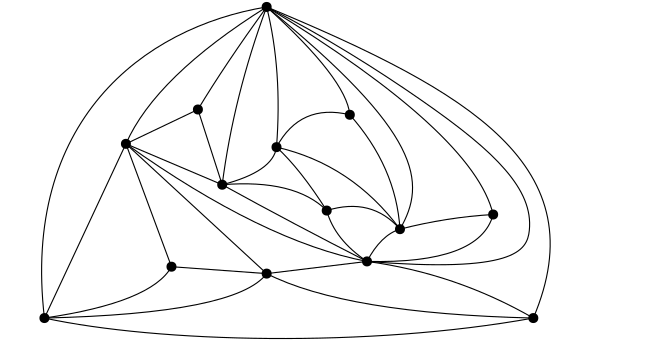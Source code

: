 <?xml version="1.0"?>
<!DOCTYPE ipe SYSTEM "ipe.dtd">
<ipe version="70206" creator="Ipe 7.2.7">
<info created="D:20180531131222" modified="D:20180531131222"/>
<ipestyle name="basic">
<symbol name="arrow/arc(spx)">
<path stroke="sym-stroke" fill="sym-stroke" pen="sym-pen">
0 0 m
-1 0.333 l
-1 -0.333 l
h
</path>
</symbol>
<symbol name="arrow/farc(spx)">
<path stroke="sym-stroke" fill="white" pen="sym-pen">
0 0 m
-1 0.333 l
-1 -0.333 l
h
</path>
</symbol>
<symbol name="arrow/ptarc(spx)">
<path stroke="sym-stroke" fill="sym-stroke" pen="sym-pen">
0 0 m
-1 0.333 l
-0.8 0 l
-1 -0.333 l
h
</path>
</symbol>
<symbol name="arrow/fptarc(spx)">
<path stroke="sym-stroke" fill="white" pen="sym-pen">
0 0 m
-1 0.333 l
-0.8 0 l
-1 -0.333 l
h
</path>
</symbol>
<symbol name="mark/circle(sx)" transformations="translations">
<path fill="sym-stroke">
0.6 0 0 0.6 0 0 e
0.4 0 0 0.4 0 0 e
</path>
</symbol>
<symbol name="mark/disk(sx)" transformations="translations">
<path fill="sym-stroke">
0.6 0 0 0.6 0 0 e
</path>
</symbol>
<symbol name="mark/fdisk(sfx)" transformations="translations">
<group>
<path fill="sym-fill">
0.5 0 0 0.5 0 0 e
</path>
<path fill="sym-stroke" fillrule="eofill">
0.6 0 0 0.6 0 0 e
0.4 0 0 0.4 0 0 e
</path>
</group>
</symbol>
<symbol name="mark/box(sx)" transformations="translations">
<path fill="sym-stroke" fillrule="eofill">
-0.6 -0.6 m
0.6 -0.6 l
0.6 0.6 l
-0.6 0.6 l
h
-0.4 -0.4 m
0.4 -0.4 l
0.4 0.4 l
-0.4 0.4 l
h
</path>
</symbol>
<symbol name="mark/square(sx)" transformations="translations">
<path fill="sym-stroke">
-0.6 -0.6 m
0.6 -0.6 l
0.6 0.6 l
-0.6 0.6 l
h
</path>
</symbol>
<symbol name="mark/fsquare(sfx)" transformations="translations">
<group>
<path fill="sym-fill">
-0.5 -0.5 m
0.5 -0.5 l
0.5 0.5 l
-0.5 0.5 l
h
</path>
<path fill="sym-stroke" fillrule="eofill">
-0.6 -0.6 m
0.6 -0.6 l
0.6 0.6 l
-0.6 0.6 l
h
-0.4 -0.4 m
0.4 -0.4 l
0.4 0.4 l
-0.4 0.4 l
h
</path>
</group>
</symbol>
<symbol name="mark/cross(sx)" transformations="translations">
<group>
<path fill="sym-stroke">
-0.43 -0.57 m
0.57 0.43 l
0.43 0.57 l
-0.57 -0.43 l
h
</path>
<path fill="sym-stroke">
-0.43 0.57 m
0.57 -0.43 l
0.43 -0.57 l
-0.57 0.43 l
h
</path>
</group>
</symbol>
<symbol name="arrow/fnormal(spx)">
<path stroke="sym-stroke" fill="white" pen="sym-pen">
0 0 m
-1 0.333 l
-1 -0.333 l
h
</path>
</symbol>
<symbol name="arrow/pointed(spx)">
<path stroke="sym-stroke" fill="sym-stroke" pen="sym-pen">
0 0 m
-1 0.333 l
-0.8 0 l
-1 -0.333 l
h
</path>
</symbol>
<symbol name="arrow/fpointed(spx)">
<path stroke="sym-stroke" fill="white" pen="sym-pen">
0 0 m
-1 0.333 l
-0.8 0 l
-1 -0.333 l
h
</path>
</symbol>
<symbol name="arrow/linear(spx)">
<path stroke="sym-stroke" pen="sym-pen">
-1 0.333 m
0 0 l
-1 -0.333 l
</path>
</symbol>
<symbol name="arrow/fdouble(spx)">
<path stroke="sym-stroke" fill="white" pen="sym-pen">
0 0 m
-1 0.333 l
-1 -0.333 l
h
-1 0 m
-2 0.333 l
-2 -0.333 l
h
</path>
</symbol>
<symbol name="arrow/double(spx)">
<path stroke="sym-stroke" fill="sym-stroke" pen="sym-pen">
0 0 m
-1 0.333 l
-1 -0.333 l
h
-1 0 m
-2 0.333 l
-2 -0.333 l
h
</path>
</symbol>
<pen name="heavier" value="0.8"/>
<pen name="fat" value="1.2"/>
<pen name="ultrafat" value="2"/>
<symbolsize name="large" value="5"/>
<symbolsize name="small" value="2"/>
<symbolsize name="tiny" value="1.1"/>
<arrowsize name="large" value="10"/>
<arrowsize name="small" value="5"/>
<arrowsize name="tiny" value="3"/>
<color name="red" value="1 0 0"/>
<color name="green" value="0 1 0"/>
<color name="blue" value="0 0 1"/>
<color name="yellow" value="1 1 0"/>
<color name="orange" value="1 0.647 0"/>
<color name="gold" value="1 0.843 0"/>
<color name="purple" value="0.627 0.125 0.941"/>
<color name="gray" value="0.745"/>
<color name="brown" value="0.647 0.165 0.165"/>
<color name="navy" value="0 0 0.502"/>
<color name="pink" value="1 0.753 0.796"/>
<color name="seagreen" value="0.18 0.545 0.341"/>
<color name="turquoise" value="0.251 0.878 0.816"/>
<color name="violet" value="0.933 0.51 0.933"/>
<color name="darkblue" value="0 0 0.545"/>
<color name="darkcyan" value="0 0.545 0.545"/>
<color name="darkgray" value="0.663"/>
<color name="darkgreen" value="0 0.392 0"/>
<color name="darkmagenta" value="0.545 0 0.545"/>
<color name="darkorange" value="1 0.549 0"/>
<color name="darkred" value="0.545 0 0"/>
<color name="lightblue" value="0.678 0.847 0.902"/>
<color name="lightcyan" value="0.878 1 1"/>
<color name="lightgray" value="0.827"/>
<color name="lightgreen" value="0.565 0.933 0.565"/>
<color name="lightyellow" value="1 1 0.878"/>
<dashstyle name="dashed" value="[4] 0"/>
<dashstyle name="dotted" value="[1 3] 0"/>
<dashstyle name="dash dotted" value="[4 2 1 2] 0"/>
<dashstyle name="dash dot dotted" value="[4 2 1 2 1 2] 0"/>
<textsize name="large" value="\large"/>
<textsize name="Large" value="\Large"/>
<textsize name="LARGE" value="\LARGE"/>
<textsize name="huge" value="\huge"/>
<textsize name="Huge" value="\Huge"/>
<textsize name="small" value="\small"/>
<textsize name="footnote" value="\footnotesize"/>
<textsize name="tiny" value="\tiny"/>
<textstyle name="center" begin="\begin{center}" end="\end{center}"/>
<textstyle name="itemize" begin="\begin{itemize}" end="\end{itemize}"/>
<textstyle name="item" begin="\begin{itemize}\item{}" end="\end{itemize}"/>
<gridsize name="4 pts" value="4"/>
<gridsize name="8 pts (~3 mm)" value="8"/>
<gridsize name="16 pts (~6 mm)" value="16"/>
<gridsize name="32 pts (~12 mm)" value="32"/>
<gridsize name="10 pts (~3.5 mm)" value="10"/>
<gridsize name="20 pts (~7 mm)" value="20"/>
<gridsize name="14 pts (~5 mm)" value="14"/>
<gridsize name="28 pts (~10 mm)" value="28"/>
<gridsize name="56 pts (~20 mm)" value="56"/>
<anglesize name="90 deg" value="90"/>
<anglesize name="60 deg" value="60"/>
<anglesize name="45 deg" value="45"/>
<anglesize name="30 deg" value="30"/>
<anglesize name="22.5 deg" value="22.5"/>
<opacity name="10%" value="0.1"/>
<opacity name="30%" value="0.3"/>
<opacity name="50%" value="0.5"/>
<opacity name="75%" value="0.75"/>
<tiling name="falling" angle="-60" step="4" width="1"/>
<tiling name="rising" angle="30" step="4" width="1"/>
</ipestyle>
<ipestyle name="odscolors">
<color name="usc gold" value="1 0.807 0.019"/>
<color name="tigers eye" value="0.968 0.549 0.235"/>
<color name="pearl aqua" value="0.556 0.776 0.725"/>
<color name="granny smith apple" value="0.733 0.858 0.607"/>
<color name="pale chestnut" value="0.909 0.682 0.717"/>
<color name="columbia blue" value="0.745 0.847 0.831"/>
<color name="magic mint" value="0.647 1 0.839"/>
<color name="light salmon" value="0.98 0.635 0.458"/>
<color name="dutch white" value="0.866 0.878 0.741"/>
<color name="medium sea green" value="0.266 0.686 0.411"/>
<color name="pink-orange" value="1 0.549 0.38"/>
<color name="diamond" value="0.721 0.882 1"/>
<color name="laurel green" value="0.67 0.768 0.631"/>
<color name="steel teal" value="0.4 0.521 0.525"/>
<color name="rose gold" value="0.741 0.419 0.45"/>
<color name="myrtle green" value="0.196 0.454 0.427"/>
<color name="pink raspberry" value="0.639 0.043 0.215"/>
<color name="trolley grey" value="0.505 0.498 0.458"/>
<color name="midnight green" value="0.062 0.309 0.333"/>
<color name="paynes grey" value="0.345 0.435 0.486"/>
</ipestyle>
<page>
<layer name="alpha"/>
<layer name="beta"/>
<view layers="alpha" active="alpha"/>
<view layers="alpha beta" active="beta"/>
<path layer="beta" stroke="tigers eye" pen="fat">
293.622 630.699 m
292.671 651.625
301.944 665.178 c
</path>
<path stroke="tigers eye" pen="fat">
301.944 665.178 m
332.856 655.667
353.544 629.273 c
</path>
<path stroke="tigers eye" pen="fat">
353.544 629.273 m
364.957 617.859
368 592 c
</path>
<path stroke="tigers eye" pen="fat">
177.107 625.468 m
201.123 633.791
218.482 614.53
237.742 610.488 c
</path>
<path stroke="tigers eye" pen="fat">
237.742 610.488 m
272 608 l
</path>
<path stroke="tigers eye" pen="fat">
272 608 m
275.312 618.81
279.592 623.804
287.439 627.37
293.622 630.699 c
</path>
<path stroke="tigers eye" pen="fat">
368 592 m
378.749 585.758
406.808 599.312 c
</path>
<use layer="alpha" name="mark/disk(sx)" pos="272 704" size="normal" stroke="black"/>
<use name="mark/disk(sx)" pos="192 592" size="normal" stroke="black"/>
<use name="mark/disk(sx)" pos="368 592" size="normal" stroke="black"/>
<use name="mark/disk(sx)" pos="320 624" size="normal" stroke="black"/>
<use name="mark/disk(sx)" pos="272 608" size="normal" stroke="black"/>
<use name="mark/disk(sx)" pos="256 640" size="normal" stroke="black"/>
<use name="mark/disk(sx)" pos="275.55 653.527" size="normal" stroke="black"/>
<use name="mark/disk(sx)" pos="293.622 630.699" size="normal" stroke="black"/>
<use name="mark/disk(sx)" pos="237.742 610.488" size="normal" stroke="black"/>
<use name="mark/disk(sx)" pos="221.335 654.716" size="normal" stroke="black"/>
<use name="mark/disk(sx)" pos="247.254 667.081" size="normal" stroke="black"/>
<use name="mark/disk(sx)" pos="301.944 665.178" size="normal" stroke="black"/>
<use name="mark/disk(sx)" pos="353.544 629.273" size="normal" stroke="black"/>
<use name="mark/disk(sx)" pos="308.127 612.39" size="normal" stroke="black"/>
<path stroke="black">
192 592 m
183.765 662.563
227.042 696.566
272 704 c
</path>
<path stroke="black">
272 704 m
345.935 673.263
391.114 646.393
368 592 c
</path>
<path stroke="black">
368 592 m
308.602 581.24
232.987 583.142
192 592 c
</path>
<path stroke="black">
192 592 m
230.609 597.647
237.742 610.488 c
</path>
<path stroke="black">
237.742 610.488 m
221.335 654.716 l
</path>
<path stroke="black">
221.335 654.716 m
192 592 l
</path>
<path stroke="black">
221.335 654.716 m
247.254 667.081 l
</path>
<path stroke="black">
247.254 667.081 m
256 640 l
</path>
<path stroke="black">
256 640 m
221.335 654.716 l
</path>
<path stroke="black">
221.335 654.716 m
272 608 l
</path>
<path stroke="black">
221.335 654.716 m
270.794 619.524
308.127 612.39 c
</path>
<path stroke="black">
237.742 610.488 m
272 608 l
</path>
<path stroke="black">
272 608 m
308.127 612.39 l
</path>
<path stroke="black">
272 608 m
300.28 593.605
368 592 c
</path>
<path stroke="black">
368 592 m
339.99 608.11
308.127 612.39 c
</path>
<path stroke="black">
308.127 612.39 m
313.12 621.901
320 624 c
</path>
<path stroke="black">
308.127 612.39 m
348.788 611.439
353.544 629.273 c
</path>
<path stroke="black">
353.544 629.273 m
336.899 628.322
320 624 c
</path>
<path stroke="black">
293.622 630.699 m
296.475 620.237
308.127 612.39 c
</path>
<path stroke="black">
293.622 630.699 m
282.208 642.113
256 640 c
</path>
<path stroke="black">
256 640 m
281.97 625.706
308.127 612.39 c
</path>
<path stroke="black">
301.944 665.178 m
284.11 669.458
275.55 653.527 c
</path>
<path stroke="black">
275.55 653.527 m
274.361 644.729
256 640 c
</path>
<path stroke="black">
256 640 m
260.094 671.836
272 704 c
</path>
<path stroke="black">
272 704 m
257.003 683.25
247.254 667.081 c
</path>
<path stroke="black">
221.335 654.716 m
232.035 678.97
272 704 c
</path>
<path stroke="black">
272 704 m
277.69 681.11
275.55 653.527 c
</path>
<path stroke="black">
272 704 m
300.755 678.019
301.944 665.178 c
</path>
<path stroke="black">
301.944 665.178 m
318.589 646.393
320 624 c
</path>
<path stroke="black">
353.544 629.273 m
346.648 658.52
272 704 c
</path>
<path stroke="black">
272 608 m
261.283 593.605
192 592 c
</path>
<path matrix="1 0 0 1 -0.00020535 0.00049063" stroke="black">
320 624 m
309.791 635.693
293.622 630.699 c
</path>
<path stroke="black">
275.55 653.527 m
302.658 647.344
320 624 c
</path>
<path stroke="black">
293.622 630.699 m
284.11 645.68
275.55 653.527 c
</path>
<path stroke="black">
272 704 m
327.863 658.52
329.765 640.924
320 624 c
</path>
<path stroke="black">
308.127 612.39 m
361.153 608.11
370.426 624.042
361.153 644.967
332.381 668.27
292.908 693.475
272 704 c
</path>
</page>
</ipe>
